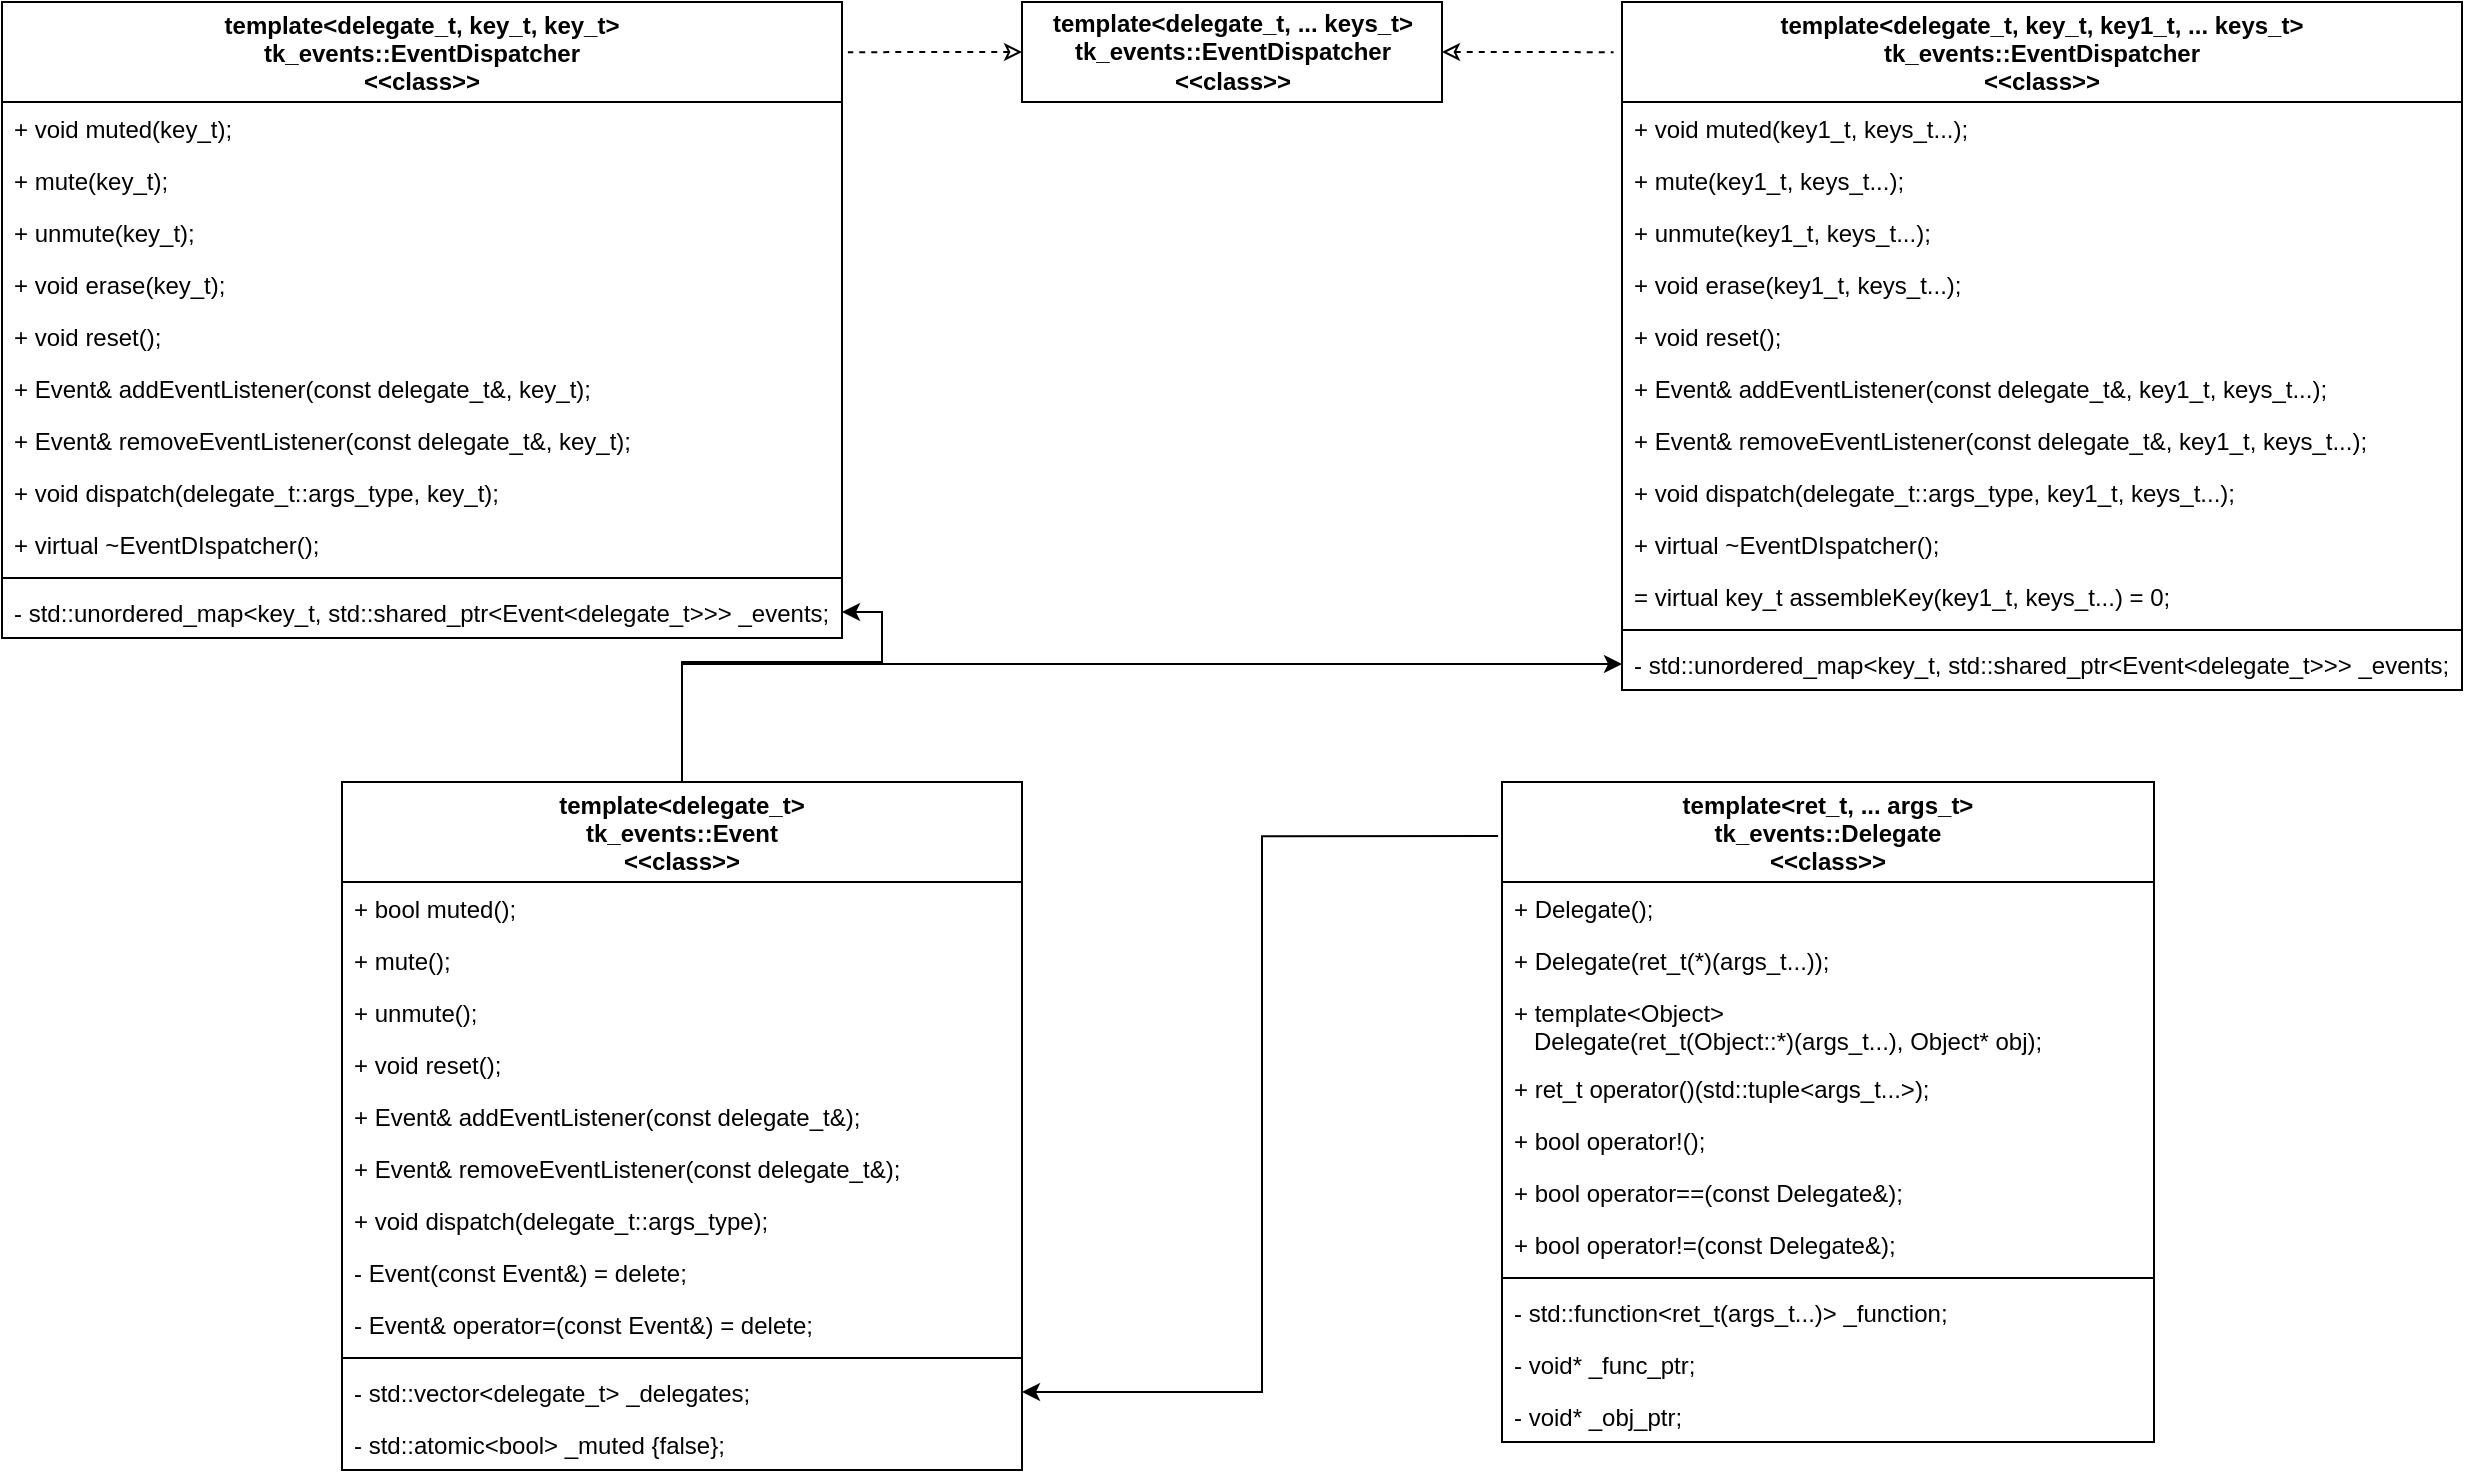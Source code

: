 <mxfile version="14.7.2" type="github">
  <diagram id="3HHsqEUoCQplk1aXXE5Z" name="Page-1">
    <mxGraphModel dx="1616" dy="896" grid="1" gridSize="10" guides="1" tooltips="1" connect="1" arrows="1" fold="1" page="1" pageScale="1" pageWidth="827" pageHeight="1169" math="0" shadow="0">
      <root>
        <mxCell id="0" />
        <mxCell id="1" parent="0" />
        <mxCell id="qlX_YfkCNPRRUf6rs1Fv-1" value="template&lt;ret_t, ... args_t&gt;&#xa;tk_events::Delegate&#xa;&lt;&lt;class&gt;&gt;" style="swimlane;fontStyle=1;childLayout=stackLayout;horizontal=1;startSize=50;fillColor=none;horizontalStack=0;resizeParent=1;resizeParentMax=0;resizeLast=0;collapsible=1;marginBottom=0;" vertex="1" parent="1">
          <mxGeometry x="790" y="830" width="326" height="330" as="geometry" />
        </mxCell>
        <mxCell id="qlX_YfkCNPRRUf6rs1Fv-2" value="+ Delegate();" style="text;strokeColor=none;fillColor=none;align=left;verticalAlign=top;spacingLeft=4;spacingRight=4;overflow=hidden;rotatable=0;points=[[0,0.5],[1,0.5]];portConstraint=eastwest;" vertex="1" parent="qlX_YfkCNPRRUf6rs1Fv-1">
          <mxGeometry y="50" width="326" height="26" as="geometry" />
        </mxCell>
        <mxCell id="qlX_YfkCNPRRUf6rs1Fv-8" value="+ Delegate(ret_t(*)(args_t...));" style="text;strokeColor=none;fillColor=none;align=left;verticalAlign=top;spacingLeft=4;spacingRight=4;overflow=hidden;rotatable=0;points=[[0,0.5],[1,0.5]];portConstraint=eastwest;" vertex="1" parent="qlX_YfkCNPRRUf6rs1Fv-1">
          <mxGeometry y="76" width="326" height="26" as="geometry" />
        </mxCell>
        <mxCell id="qlX_YfkCNPRRUf6rs1Fv-9" value="+ template&lt;Object&gt;&#xa;   Delegate(ret_t(Object::*)(args_t...), Object* obj);" style="text;strokeColor=none;fillColor=none;align=left;verticalAlign=top;spacingLeft=4;spacingRight=4;overflow=hidden;rotatable=0;points=[[0,0.5],[1,0.5]];portConstraint=eastwest;" vertex="1" parent="qlX_YfkCNPRRUf6rs1Fv-1">
          <mxGeometry y="102" width="326" height="38" as="geometry" />
        </mxCell>
        <mxCell id="qlX_YfkCNPRRUf6rs1Fv-3" value="+ ret_t operator()(std::tuple&lt;args_t...&gt;);" style="text;strokeColor=none;fillColor=none;align=left;verticalAlign=top;spacingLeft=4;spacingRight=4;overflow=hidden;rotatable=0;points=[[0,0.5],[1,0.5]];portConstraint=eastwest;" vertex="1" parent="qlX_YfkCNPRRUf6rs1Fv-1">
          <mxGeometry y="140" width="326" height="26" as="geometry" />
        </mxCell>
        <mxCell id="qlX_YfkCNPRRUf6rs1Fv-10" value="+ bool operator!();" style="text;strokeColor=none;fillColor=none;align=left;verticalAlign=top;spacingLeft=4;spacingRight=4;overflow=hidden;rotatable=0;points=[[0,0.5],[1,0.5]];portConstraint=eastwest;" vertex="1" parent="qlX_YfkCNPRRUf6rs1Fv-1">
          <mxGeometry y="166" width="326" height="26" as="geometry" />
        </mxCell>
        <mxCell id="qlX_YfkCNPRRUf6rs1Fv-11" value="+ bool operator==(const Delegate&amp;);" style="text;strokeColor=none;fillColor=none;align=left;verticalAlign=top;spacingLeft=4;spacingRight=4;overflow=hidden;rotatable=0;points=[[0,0.5],[1,0.5]];portConstraint=eastwest;" vertex="1" parent="qlX_YfkCNPRRUf6rs1Fv-1">
          <mxGeometry y="192" width="326" height="26" as="geometry" />
        </mxCell>
        <mxCell id="qlX_YfkCNPRRUf6rs1Fv-12" value="+ bool operator!=(const Delegate&amp;);" style="text;strokeColor=none;fillColor=none;align=left;verticalAlign=top;spacingLeft=4;spacingRight=4;overflow=hidden;rotatable=0;points=[[0,0.5],[1,0.5]];portConstraint=eastwest;" vertex="1" parent="qlX_YfkCNPRRUf6rs1Fv-1">
          <mxGeometry y="218" width="326" height="26" as="geometry" />
        </mxCell>
        <mxCell id="qlX_YfkCNPRRUf6rs1Fv-5" value="" style="line;strokeWidth=1;fillColor=none;align=left;verticalAlign=middle;spacingTop=-1;spacingLeft=3;spacingRight=3;rotatable=0;labelPosition=right;points=[];portConstraint=eastwest;" vertex="1" parent="qlX_YfkCNPRRUf6rs1Fv-1">
          <mxGeometry y="244" width="326" height="8" as="geometry" />
        </mxCell>
        <mxCell id="qlX_YfkCNPRRUf6rs1Fv-4" value="- std::function&lt;ret_t(args_t...)&gt; _function;" style="text;strokeColor=none;fillColor=none;align=left;verticalAlign=top;spacingLeft=4;spacingRight=4;overflow=hidden;rotatable=0;points=[[0,0.5],[1,0.5]];portConstraint=eastwest;" vertex="1" parent="qlX_YfkCNPRRUf6rs1Fv-1">
          <mxGeometry y="252" width="326" height="26" as="geometry" />
        </mxCell>
        <mxCell id="qlX_YfkCNPRRUf6rs1Fv-6" value="- void* _func_ptr;" style="text;strokeColor=none;fillColor=none;align=left;verticalAlign=top;spacingLeft=4;spacingRight=4;overflow=hidden;rotatable=0;points=[[0,0.5],[1,0.5]];portConstraint=eastwest;" vertex="1" parent="qlX_YfkCNPRRUf6rs1Fv-1">
          <mxGeometry y="278" width="326" height="26" as="geometry" />
        </mxCell>
        <mxCell id="qlX_YfkCNPRRUf6rs1Fv-7" value="- void* _obj_ptr;" style="text;strokeColor=none;fillColor=none;align=left;verticalAlign=top;spacingLeft=4;spacingRight=4;overflow=hidden;rotatable=0;points=[[0,0.5],[1,0.5]];portConstraint=eastwest;" vertex="1" parent="qlX_YfkCNPRRUf6rs1Fv-1">
          <mxGeometry y="304" width="326" height="26" as="geometry" />
        </mxCell>
        <mxCell id="qlX_YfkCNPRRUf6rs1Fv-88" style="edgeStyle=orthogonalEdgeStyle;rounded=0;orthogonalLoop=1;jettySize=auto;html=1;exitX=0.5;exitY=0;exitDx=0;exitDy=0;entryX=0;entryY=0.5;entryDx=0;entryDy=0;startArrow=none;startFill=0;endArrow=classic;endFill=1;" edge="1" parent="1" source="qlX_YfkCNPRRUf6rs1Fv-13" target="qlX_YfkCNPRRUf6rs1Fv-55">
          <mxGeometry relative="1" as="geometry">
            <Array as="points">
              <mxPoint x="380" y="771" />
            </Array>
          </mxGeometry>
        </mxCell>
        <mxCell id="qlX_YfkCNPRRUf6rs1Fv-13" value="template&lt;delegate_t&gt;&#xa;tk_events::Event&#xa;&lt;&lt;class&gt;&gt;" style="swimlane;fontStyle=1;childLayout=stackLayout;horizontal=1;startSize=50;fillColor=none;horizontalStack=0;resizeParent=1;resizeParentMax=0;resizeLast=0;collapsible=1;marginBottom=0;" vertex="1" parent="1">
          <mxGeometry x="210" y="830" width="340" height="344" as="geometry" />
        </mxCell>
        <mxCell id="qlX_YfkCNPRRUf6rs1Fv-18" value="+ bool muted();" style="text;strokeColor=none;fillColor=none;align=left;verticalAlign=top;spacingLeft=4;spacingRight=4;overflow=hidden;rotatable=0;points=[[0,0.5],[1,0.5]];portConstraint=eastwest;" vertex="1" parent="qlX_YfkCNPRRUf6rs1Fv-13">
          <mxGeometry y="50" width="340" height="26" as="geometry" />
        </mxCell>
        <mxCell id="qlX_YfkCNPRRUf6rs1Fv-19" value="+ mute();" style="text;strokeColor=none;fillColor=none;align=left;verticalAlign=top;spacingLeft=4;spacingRight=4;overflow=hidden;rotatable=0;points=[[0,0.5],[1,0.5]];portConstraint=eastwest;" vertex="1" parent="qlX_YfkCNPRRUf6rs1Fv-13">
          <mxGeometry y="76" width="340" height="26" as="geometry" />
        </mxCell>
        <mxCell id="qlX_YfkCNPRRUf6rs1Fv-20" value="+ unmute();" style="text;strokeColor=none;fillColor=none;align=left;verticalAlign=top;spacingLeft=4;spacingRight=4;overflow=hidden;rotatable=0;points=[[0,0.5],[1,0.5]];portConstraint=eastwest;" vertex="1" parent="qlX_YfkCNPRRUf6rs1Fv-13">
          <mxGeometry y="102" width="340" height="26" as="geometry" />
        </mxCell>
        <mxCell id="qlX_YfkCNPRRUf6rs1Fv-27" value="+ void reset();" style="text;strokeColor=none;fillColor=none;align=left;verticalAlign=top;spacingLeft=4;spacingRight=4;overflow=hidden;rotatable=0;points=[[0,0.5],[1,0.5]];portConstraint=eastwest;" vertex="1" parent="qlX_YfkCNPRRUf6rs1Fv-13">
          <mxGeometry y="128" width="340" height="26" as="geometry" />
        </mxCell>
        <mxCell id="qlX_YfkCNPRRUf6rs1Fv-22" value="+ Event&amp; addEventListener(const delegate_t&amp;);" style="text;strokeColor=none;fillColor=none;align=left;verticalAlign=top;spacingLeft=4;spacingRight=4;overflow=hidden;rotatable=0;points=[[0,0.5],[1,0.5]];portConstraint=eastwest;" vertex="1" parent="qlX_YfkCNPRRUf6rs1Fv-13">
          <mxGeometry y="154" width="340" height="26" as="geometry" />
        </mxCell>
        <mxCell id="qlX_YfkCNPRRUf6rs1Fv-25" value="+ Event&amp; removeEventListener(const delegate_t&amp;);" style="text;strokeColor=none;fillColor=none;align=left;verticalAlign=top;spacingLeft=4;spacingRight=4;overflow=hidden;rotatable=0;points=[[0,0.5],[1,0.5]];portConstraint=eastwest;" vertex="1" parent="qlX_YfkCNPRRUf6rs1Fv-13">
          <mxGeometry y="180" width="340" height="26" as="geometry" />
        </mxCell>
        <mxCell id="qlX_YfkCNPRRUf6rs1Fv-26" value="+ void dispatch(delegate_t::args_type);" style="text;strokeColor=none;fillColor=none;align=left;verticalAlign=top;spacingLeft=4;spacingRight=4;overflow=hidden;rotatable=0;points=[[0,0.5],[1,0.5]];portConstraint=eastwest;" vertex="1" parent="qlX_YfkCNPRRUf6rs1Fv-13">
          <mxGeometry y="206" width="340" height="26" as="geometry" />
        </mxCell>
        <mxCell id="qlX_YfkCNPRRUf6rs1Fv-28" value="- Event(const Event&amp;) = delete;" style="text;strokeColor=none;fillColor=none;align=left;verticalAlign=top;spacingLeft=4;spacingRight=4;overflow=hidden;rotatable=0;points=[[0,0.5],[1,0.5]];portConstraint=eastwest;" vertex="1" parent="qlX_YfkCNPRRUf6rs1Fv-13">
          <mxGeometry y="232" width="340" height="26" as="geometry" />
        </mxCell>
        <mxCell id="qlX_YfkCNPRRUf6rs1Fv-29" value="- Event&amp; operator=(const Event&amp;) = delete;" style="text;strokeColor=none;fillColor=none;align=left;verticalAlign=top;spacingLeft=4;spacingRight=4;overflow=hidden;rotatable=0;points=[[0,0.5],[1,0.5]];portConstraint=eastwest;" vertex="1" parent="qlX_YfkCNPRRUf6rs1Fv-13">
          <mxGeometry y="258" width="340" height="26" as="geometry" />
        </mxCell>
        <mxCell id="qlX_YfkCNPRRUf6rs1Fv-21" value="" style="line;strokeWidth=1;fillColor=none;align=left;verticalAlign=middle;spacingTop=-1;spacingLeft=3;spacingRight=3;rotatable=0;labelPosition=right;points=[];portConstraint=eastwest;" vertex="1" parent="qlX_YfkCNPRRUf6rs1Fv-13">
          <mxGeometry y="284" width="340" height="8" as="geometry" />
        </mxCell>
        <mxCell id="qlX_YfkCNPRRUf6rs1Fv-23" value="- std::vector&lt;delegate_t&gt; _delegates;" style="text;strokeColor=none;fillColor=none;align=left;verticalAlign=top;spacingLeft=4;spacingRight=4;overflow=hidden;rotatable=0;points=[[0,0.5],[1,0.5]];portConstraint=eastwest;" vertex="1" parent="qlX_YfkCNPRRUf6rs1Fv-13">
          <mxGeometry y="292" width="340" height="26" as="geometry" />
        </mxCell>
        <mxCell id="qlX_YfkCNPRRUf6rs1Fv-24" value="- std::atomic&lt;bool&gt; _muted {false};" style="text;strokeColor=none;fillColor=none;align=left;verticalAlign=top;spacingLeft=4;spacingRight=4;overflow=hidden;rotatable=0;points=[[0,0.5],[1,0.5]];portConstraint=eastwest;" vertex="1" parent="qlX_YfkCNPRRUf6rs1Fv-13">
          <mxGeometry y="318" width="340" height="26" as="geometry" />
        </mxCell>
        <mxCell id="qlX_YfkCNPRRUf6rs1Fv-86" style="edgeStyle=orthogonalEdgeStyle;rounded=0;orthogonalLoop=1;jettySize=auto;html=1;exitX=0;exitY=0.5;exitDx=0;exitDy=0;entryX=1.007;entryY=0.079;entryDx=0;entryDy=0;entryPerimeter=0;startArrow=classic;startFill=0;endArrow=none;endFill=0;dashed=1;" edge="1" parent="1" source="qlX_YfkCNPRRUf6rs1Fv-43" target="qlX_YfkCNPRRUf6rs1Fv-71">
          <mxGeometry relative="1" as="geometry" />
        </mxCell>
        <mxCell id="qlX_YfkCNPRRUf6rs1Fv-87" style="edgeStyle=orthogonalEdgeStyle;rounded=0;orthogonalLoop=1;jettySize=auto;html=1;exitX=1;exitY=0.5;exitDx=0;exitDy=0;entryX=-0.01;entryY=0.073;entryDx=0;entryDy=0;entryPerimeter=0;dashed=1;startArrow=classic;startFill=0;endArrow=none;endFill=0;" edge="1" parent="1" source="qlX_YfkCNPRRUf6rs1Fv-43" target="qlX_YfkCNPRRUf6rs1Fv-44">
          <mxGeometry relative="1" as="geometry" />
        </mxCell>
        <mxCell id="qlX_YfkCNPRRUf6rs1Fv-43" value="&lt;span style=&quot;font-weight: 700&quot;&gt;template&amp;lt;delegate_t, ... keys_t&amp;gt;&lt;/span&gt;&lt;br style=&quot;padding: 0px ; margin: 0px ; font-weight: 700&quot;&gt;&lt;span style=&quot;font-weight: 700&quot;&gt;tk_events::EventDispatcher&lt;/span&gt;&lt;br style=&quot;padding: 0px ; margin: 0px ; font-weight: 700&quot;&gt;&lt;span style=&quot;font-weight: 700&quot;&gt;&amp;lt;&amp;lt;class&amp;gt;&amp;gt;&lt;/span&gt;" style="html=1;" vertex="1" parent="1">
          <mxGeometry x="550" y="440" width="210" height="50" as="geometry" />
        </mxCell>
        <mxCell id="qlX_YfkCNPRRUf6rs1Fv-44" value="template&lt;delegate_t, key_t, key1_t, ... keys_t&gt;&#xa;tk_events::EventDispatcher&#xa;&lt;&lt;class&gt;&gt;" style="swimlane;fontStyle=1;childLayout=stackLayout;horizontal=1;startSize=50;fillColor=none;horizontalStack=0;resizeParent=1;resizeParentMax=0;resizeLast=0;collapsible=1;marginBottom=0;" vertex="1" parent="1">
          <mxGeometry x="850" y="440" width="420" height="344" as="geometry" />
        </mxCell>
        <mxCell id="qlX_YfkCNPRRUf6rs1Fv-70" value="+ void muted(key1_t, keys_t...);" style="text;strokeColor=none;fillColor=none;align=left;verticalAlign=top;spacingLeft=4;spacingRight=4;overflow=hidden;rotatable=0;points=[[0,0.5],[1,0.5]];portConstraint=eastwest;" vertex="1" parent="qlX_YfkCNPRRUf6rs1Fv-44">
          <mxGeometry y="50" width="420" height="26" as="geometry" />
        </mxCell>
        <mxCell id="qlX_YfkCNPRRUf6rs1Fv-46" value="+ mute(key1_t, keys_t...);" style="text;strokeColor=none;fillColor=none;align=left;verticalAlign=top;spacingLeft=4;spacingRight=4;overflow=hidden;rotatable=0;points=[[0,0.5],[1,0.5]];portConstraint=eastwest;" vertex="1" parent="qlX_YfkCNPRRUf6rs1Fv-44">
          <mxGeometry y="76" width="420" height="26" as="geometry" />
        </mxCell>
        <mxCell id="qlX_YfkCNPRRUf6rs1Fv-47" value="+ unmute(key1_t, keys_t...);" style="text;strokeColor=none;fillColor=none;align=left;verticalAlign=top;spacingLeft=4;spacingRight=4;overflow=hidden;rotatable=0;points=[[0,0.5],[1,0.5]];portConstraint=eastwest;" vertex="1" parent="qlX_YfkCNPRRUf6rs1Fv-44">
          <mxGeometry y="102" width="420" height="26" as="geometry" />
        </mxCell>
        <mxCell id="qlX_YfkCNPRRUf6rs1Fv-45" value="+ void erase(key1_t, keys_t...);" style="text;strokeColor=none;fillColor=none;align=left;verticalAlign=top;spacingLeft=4;spacingRight=4;overflow=hidden;rotatable=0;points=[[0,0.5],[1,0.5]];portConstraint=eastwest;" vertex="1" parent="qlX_YfkCNPRRUf6rs1Fv-44">
          <mxGeometry y="128" width="420" height="26" as="geometry" />
        </mxCell>
        <mxCell id="qlX_YfkCNPRRUf6rs1Fv-48" value="+ void reset();" style="text;strokeColor=none;fillColor=none;align=left;verticalAlign=top;spacingLeft=4;spacingRight=4;overflow=hidden;rotatable=0;points=[[0,0.5],[1,0.5]];portConstraint=eastwest;" vertex="1" parent="qlX_YfkCNPRRUf6rs1Fv-44">
          <mxGeometry y="154" width="420" height="26" as="geometry" />
        </mxCell>
        <mxCell id="qlX_YfkCNPRRUf6rs1Fv-49" value="+ Event&amp; addEventListener(const delegate_t&amp;, key1_t, keys_t...);" style="text;strokeColor=none;fillColor=none;align=left;verticalAlign=top;spacingLeft=4;spacingRight=4;overflow=hidden;rotatable=0;points=[[0,0.5],[1,0.5]];portConstraint=eastwest;" vertex="1" parent="qlX_YfkCNPRRUf6rs1Fv-44">
          <mxGeometry y="180" width="420" height="26" as="geometry" />
        </mxCell>
        <mxCell id="qlX_YfkCNPRRUf6rs1Fv-50" value="+ Event&amp; removeEventListener(const delegate_t&amp;, key1_t, keys_t...);" style="text;strokeColor=none;fillColor=none;align=left;verticalAlign=top;spacingLeft=4;spacingRight=4;overflow=hidden;rotatable=0;points=[[0,0.5],[1,0.5]];portConstraint=eastwest;" vertex="1" parent="qlX_YfkCNPRRUf6rs1Fv-44">
          <mxGeometry y="206" width="420" height="26" as="geometry" />
        </mxCell>
        <mxCell id="qlX_YfkCNPRRUf6rs1Fv-51" value="+ void dispatch(delegate_t::args_type, key1_t, keys_t...);" style="text;strokeColor=none;fillColor=none;align=left;verticalAlign=top;spacingLeft=4;spacingRight=4;overflow=hidden;rotatable=0;points=[[0,0.5],[1,0.5]];portConstraint=eastwest;" vertex="1" parent="qlX_YfkCNPRRUf6rs1Fv-44">
          <mxGeometry y="232" width="420" height="26" as="geometry" />
        </mxCell>
        <mxCell id="qlX_YfkCNPRRUf6rs1Fv-52" value="+ virtual ~EventDIspatcher();" style="text;strokeColor=none;fillColor=none;align=left;verticalAlign=top;spacingLeft=4;spacingRight=4;overflow=hidden;rotatable=0;points=[[0,0.5],[1,0.5]];portConstraint=eastwest;" vertex="1" parent="qlX_YfkCNPRRUf6rs1Fv-44">
          <mxGeometry y="258" width="420" height="26" as="geometry" />
        </mxCell>
        <mxCell id="qlX_YfkCNPRRUf6rs1Fv-53" value="= virtual key_t assembleKey(key1_t, keys_t...) = 0;" style="text;strokeColor=none;fillColor=none;align=left;verticalAlign=top;spacingLeft=4;spacingRight=4;overflow=hidden;rotatable=0;points=[[0,0.5],[1,0.5]];portConstraint=eastwest;" vertex="1" parent="qlX_YfkCNPRRUf6rs1Fv-44">
          <mxGeometry y="284" width="420" height="26" as="geometry" />
        </mxCell>
        <mxCell id="qlX_YfkCNPRRUf6rs1Fv-54" value="" style="line;strokeWidth=1;fillColor=none;align=left;verticalAlign=middle;spacingTop=-1;spacingLeft=3;spacingRight=3;rotatable=0;labelPosition=right;points=[];portConstraint=eastwest;" vertex="1" parent="qlX_YfkCNPRRUf6rs1Fv-44">
          <mxGeometry y="310" width="420" height="8" as="geometry" />
        </mxCell>
        <mxCell id="qlX_YfkCNPRRUf6rs1Fv-55" value="- std::unordered_map&lt;key_t, std::shared_ptr&lt;Event&lt;delegate_t&gt;&gt;&gt; _events;" style="text;strokeColor=none;fillColor=none;align=left;verticalAlign=top;spacingLeft=4;spacingRight=4;overflow=hidden;rotatable=0;points=[[0,0.5],[1,0.5]];portConstraint=eastwest;" vertex="1" parent="qlX_YfkCNPRRUf6rs1Fv-44">
          <mxGeometry y="318" width="420" height="26" as="geometry" />
        </mxCell>
        <mxCell id="qlX_YfkCNPRRUf6rs1Fv-71" value="template&lt;delegate_t, key_t, key_t&gt;&#xa;tk_events::EventDispatcher&#xa;&lt;&lt;class&gt;&gt;" style="swimlane;fontStyle=1;childLayout=stackLayout;horizontal=1;startSize=50;fillColor=none;horizontalStack=0;resizeParent=1;resizeParentMax=0;resizeLast=0;collapsible=1;marginBottom=0;" vertex="1" parent="1">
          <mxGeometry x="40" y="440" width="420" height="318" as="geometry" />
        </mxCell>
        <mxCell id="qlX_YfkCNPRRUf6rs1Fv-72" value="+ void muted(key_t);" style="text;strokeColor=none;fillColor=none;align=left;verticalAlign=top;spacingLeft=4;spacingRight=4;overflow=hidden;rotatable=0;points=[[0,0.5],[1,0.5]];portConstraint=eastwest;" vertex="1" parent="qlX_YfkCNPRRUf6rs1Fv-71">
          <mxGeometry y="50" width="420" height="26" as="geometry" />
        </mxCell>
        <mxCell id="qlX_YfkCNPRRUf6rs1Fv-73" value="+ mute(key_t);" style="text;strokeColor=none;fillColor=none;align=left;verticalAlign=top;spacingLeft=4;spacingRight=4;overflow=hidden;rotatable=0;points=[[0,0.5],[1,0.5]];portConstraint=eastwest;" vertex="1" parent="qlX_YfkCNPRRUf6rs1Fv-71">
          <mxGeometry y="76" width="420" height="26" as="geometry" />
        </mxCell>
        <mxCell id="qlX_YfkCNPRRUf6rs1Fv-74" value="+ unmute(key_t);" style="text;strokeColor=none;fillColor=none;align=left;verticalAlign=top;spacingLeft=4;spacingRight=4;overflow=hidden;rotatable=0;points=[[0,0.5],[1,0.5]];portConstraint=eastwest;" vertex="1" parent="qlX_YfkCNPRRUf6rs1Fv-71">
          <mxGeometry y="102" width="420" height="26" as="geometry" />
        </mxCell>
        <mxCell id="qlX_YfkCNPRRUf6rs1Fv-75" value="+ void erase(key_t);" style="text;strokeColor=none;fillColor=none;align=left;verticalAlign=top;spacingLeft=4;spacingRight=4;overflow=hidden;rotatable=0;points=[[0,0.5],[1,0.5]];portConstraint=eastwest;" vertex="1" parent="qlX_YfkCNPRRUf6rs1Fv-71">
          <mxGeometry y="128" width="420" height="26" as="geometry" />
        </mxCell>
        <mxCell id="qlX_YfkCNPRRUf6rs1Fv-76" value="+ void reset();" style="text;strokeColor=none;fillColor=none;align=left;verticalAlign=top;spacingLeft=4;spacingRight=4;overflow=hidden;rotatable=0;points=[[0,0.5],[1,0.5]];portConstraint=eastwest;" vertex="1" parent="qlX_YfkCNPRRUf6rs1Fv-71">
          <mxGeometry y="154" width="420" height="26" as="geometry" />
        </mxCell>
        <mxCell id="qlX_YfkCNPRRUf6rs1Fv-77" value="+ Event&amp; addEventListener(const delegate_t&amp;, key_t);" style="text;strokeColor=none;fillColor=none;align=left;verticalAlign=top;spacingLeft=4;spacingRight=4;overflow=hidden;rotatable=0;points=[[0,0.5],[1,0.5]];portConstraint=eastwest;" vertex="1" parent="qlX_YfkCNPRRUf6rs1Fv-71">
          <mxGeometry y="180" width="420" height="26" as="geometry" />
        </mxCell>
        <mxCell id="qlX_YfkCNPRRUf6rs1Fv-78" value="+ Event&amp; removeEventListener(const delegate_t&amp;, key_t);" style="text;strokeColor=none;fillColor=none;align=left;verticalAlign=top;spacingLeft=4;spacingRight=4;overflow=hidden;rotatable=0;points=[[0,0.5],[1,0.5]];portConstraint=eastwest;" vertex="1" parent="qlX_YfkCNPRRUf6rs1Fv-71">
          <mxGeometry y="206" width="420" height="26" as="geometry" />
        </mxCell>
        <mxCell id="qlX_YfkCNPRRUf6rs1Fv-79" value="+ void dispatch(delegate_t::args_type, key_t);" style="text;strokeColor=none;fillColor=none;align=left;verticalAlign=top;spacingLeft=4;spacingRight=4;overflow=hidden;rotatable=0;points=[[0,0.5],[1,0.5]];portConstraint=eastwest;" vertex="1" parent="qlX_YfkCNPRRUf6rs1Fv-71">
          <mxGeometry y="232" width="420" height="26" as="geometry" />
        </mxCell>
        <mxCell id="qlX_YfkCNPRRUf6rs1Fv-80" value="+ virtual ~EventDIspatcher();" style="text;strokeColor=none;fillColor=none;align=left;verticalAlign=top;spacingLeft=4;spacingRight=4;overflow=hidden;rotatable=0;points=[[0,0.5],[1,0.5]];portConstraint=eastwest;" vertex="1" parent="qlX_YfkCNPRRUf6rs1Fv-71">
          <mxGeometry y="258" width="420" height="26" as="geometry" />
        </mxCell>
        <mxCell id="qlX_YfkCNPRRUf6rs1Fv-82" value="" style="line;strokeWidth=1;fillColor=none;align=left;verticalAlign=middle;spacingTop=-1;spacingLeft=3;spacingRight=3;rotatable=0;labelPosition=right;points=[];portConstraint=eastwest;" vertex="1" parent="qlX_YfkCNPRRUf6rs1Fv-71">
          <mxGeometry y="284" width="420" height="8" as="geometry" />
        </mxCell>
        <mxCell id="qlX_YfkCNPRRUf6rs1Fv-83" value="- std::unordered_map&lt;key_t, std::shared_ptr&lt;Event&lt;delegate_t&gt;&gt;&gt; _events;" style="text;strokeColor=none;fillColor=none;align=left;verticalAlign=top;spacingLeft=4;spacingRight=4;overflow=hidden;rotatable=0;points=[[0,0.5],[1,0.5]];portConstraint=eastwest;" vertex="1" parent="qlX_YfkCNPRRUf6rs1Fv-71">
          <mxGeometry y="292" width="420" height="26" as="geometry" />
        </mxCell>
        <mxCell id="qlX_YfkCNPRRUf6rs1Fv-84" style="edgeStyle=orthogonalEdgeStyle;rounded=0;orthogonalLoop=1;jettySize=auto;html=1;exitX=1;exitY=0.5;exitDx=0;exitDy=0;entryX=-0.006;entryY=0.082;entryDx=0;entryDy=0;entryPerimeter=0;startArrow=classic;startFill=1;endArrow=none;endFill=0;" edge="1" parent="1" source="qlX_YfkCNPRRUf6rs1Fv-23" target="qlX_YfkCNPRRUf6rs1Fv-1">
          <mxGeometry relative="1" as="geometry" />
        </mxCell>
        <mxCell id="qlX_YfkCNPRRUf6rs1Fv-85" style="edgeStyle=orthogonalEdgeStyle;rounded=0;orthogonalLoop=1;jettySize=auto;html=1;exitX=1;exitY=0.5;exitDx=0;exitDy=0;entryX=0.5;entryY=0;entryDx=0;entryDy=0;startArrow=classic;startFill=1;endArrow=none;endFill=0;" edge="1" parent="1" source="qlX_YfkCNPRRUf6rs1Fv-83" target="qlX_YfkCNPRRUf6rs1Fv-13">
          <mxGeometry relative="1" as="geometry">
            <Array as="points">
              <mxPoint x="480" y="745" />
              <mxPoint x="480" y="770" />
              <mxPoint x="380" y="770" />
            </Array>
          </mxGeometry>
        </mxCell>
      </root>
    </mxGraphModel>
  </diagram>
</mxfile>

